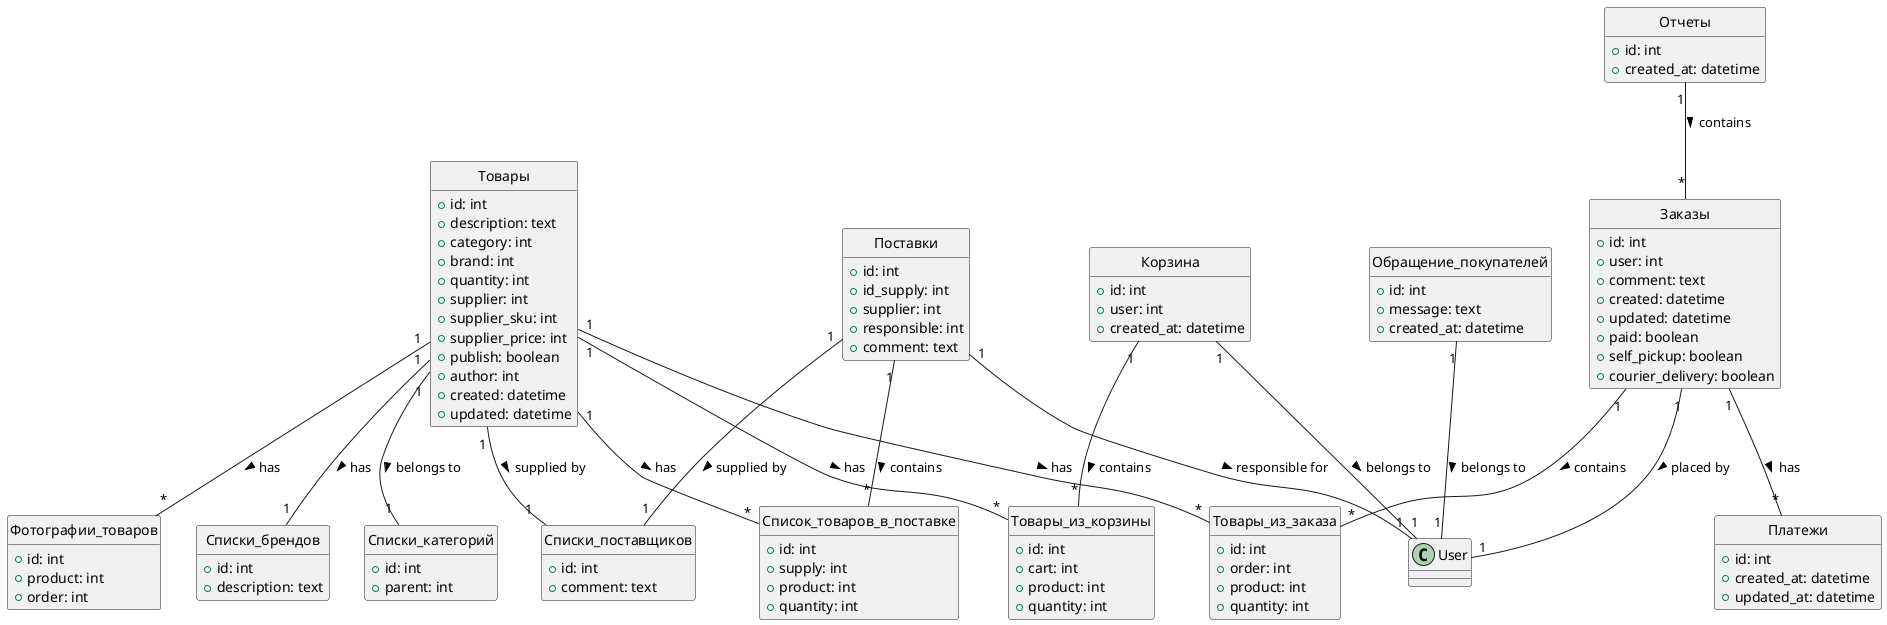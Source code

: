@startuml

' Определение классов (таблиц)
class Товары {
    +id: int
    +title: varchar(255)
    +slug: varchar(150)
    +description: text
    +category: int
    +sku: varchar(255)
    +barcode: varchar(255)
    +manufacturer_countries: varchar(255)
    +brand: int
    +vendor: varchar(255)
    +vendor_code: varchar(255)
    +length: decimal(10,2)
    +width: decimal(10,2)
    +height: decimal(10,2)
    +weight: decimal(10,2)
    +price: decimal(20,2)
    +quantity: int
    +supplier: int
    +supplier_sku: int
    +supplier_url: varchar(200)
    +supplier_price: int
    +publish: boolean
    +author: int
    +created: datetime
    +updated: datetime
    +image: varchar(100)
}

class Фотографии_товаров {
    +id: int
    +product: int
    +image: varchar(100)
    +alt: varchar(255)
    +order: int
}

class Списки_категорий {
    +id: int
    +title: varchar(50)
    +slug: varchar(150)
    +parent: int
}

class Списки_поставщиков {
    +id: int
    +name: varchar(255)
    +site: varchar(200)
    +first_name: varchar(50)
    +last_name: varchar(50)
    +email: varchar(254)
    +phone: varchar(50)
    +address: varchar(250)
    +comment: text
    +markup: decimal(10,2)
}

class Поставки {
    +id: int
    +id_supply: int
    +supplier: int
    +responsible: int
    +act_number: varchar(5)
    +comment: text
}

class Список_товаров_в_поставке {
    +id: int
    +supply: int
    +product: int
    +quantity: int
}

class Списки_брендов {
    +id: int
    +name: varchar(255)
    +description: text
}

class Заказы {
    +id: int
    +user: int
    +first_name: varchar(50)
    +last_name: varchar(50)
    +phone_number: varchar(12)
    +email: varchar(254)
    +address: varchar(250)
    +postal_code: varchar(20)
    +city: varchar(100)
    +comment: text
    +created: datetime
    +updated: datetime
    +paid: boolean
    +self_pickup: boolean
    +courier_delivery: boolean
    +status: varchar(32)
}

class Товары_из_заказа {
    +id: int
    +order: int
    +product: int
    +quantity: int
    +price: decimal(20,2)
}

class Корзина {
    +id: int
    +user: int
    +created_at: datetime
}

class Товары_из_корзины {
    +id: int
    +cart: int
    +product: int
    +quantity: int
}

class Платежи {
    +id: int
    +amount: decimal(10,2)
    +currency: varchar(3)
    +created_at: datetime
    +updated_at: datetime
}

class Обращение_покупателей {
    +id: int
    +name: varchar(100)
    +email: varchar(254)
    +message: text
    +created_at: datetime
    +status: varchar(10)
}

class Отчеты {
    +id: int
    +name: varchar(255)
    +created_at: datetime
}

' Определение связей между таблицами
Товары "1" -- "*" Фотографии_товаров : has >
Товары "1" -- "*" Список_товаров_в_поставке : has >
Товары "1" -- "*" Товары_из_заказа : has >
Товары "1" -- "*" Товары_из_корзины : has >
Товары "1" -- "1" Списки_категорий : belongs to >
Товары "1" -- "1" Списки_поставщиков : supplied by >
Товары "1" -- "1" Списки_брендов : has >
Заказы "1" -- "*" Товары_из_заказа : contains >
Заказы "1" -- "*" Платежи : has >
Корзина "1" -- "*" Товары_из_корзины : contains >
Поставки "1" -- "*" Список_товаров_в_поставке : contains >
Поставки "1" -- "1" Списки_поставщиков : supplied by >
Поставки "1" -- "1" User : responsible for >
Заказы "1" -- "1" User : placed by >
Корзина "1" -- "1" User : belongs to >
Обращение_покупателей "1" -- "1" User : belongs to >
Отчеты "1" -- "*" Заказы : contains >

' Убираем зеленые значки у названий таблиц
hide Товары circle
hide Фотографии_товаров circle
hide Списки_категорий circle
hide Списки_поставщиков circle
hide Поставки circle
hide Список_товаров_в_поставке circle
hide Списки_брендов circle
hide Заказы circle
hide Товары_из_заказа circle
hide Корзина circle
hide Товары_из_корзины circle
hide Платежи circle
hide Обращение_покупателей circle
hide Отчеты circle

' Убираем значки у списков в таблицах
hide Товары methods
hide Фотографии_товаров methods
hide Списки_категорий methods
hide Списки_поставщиков methods
hide Поставки methods
hide Список_товаров_в_поставке methods
hide Списки_брендов methods
hide Заказы methods
hide Товары_из_заказа methods
hide Корзина methods
hide Товары_из_корзины methods
hide Платежи methods
hide Обращение_покупателей methods
hide Отчеты methods

@enduml